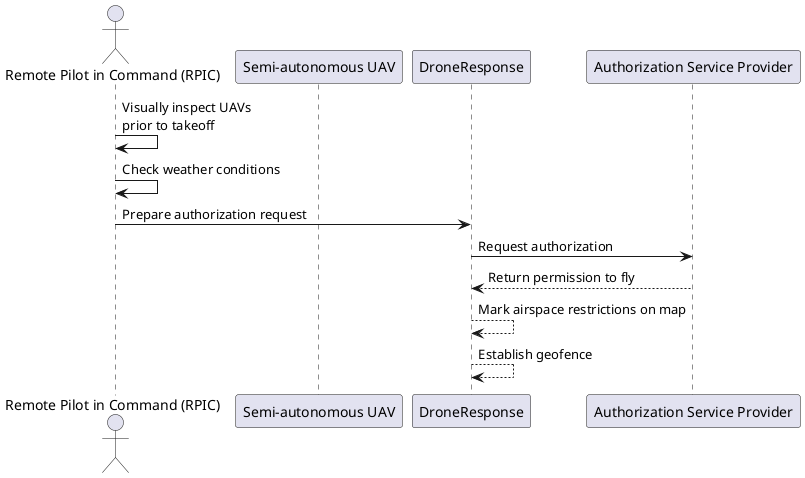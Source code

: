 @startuml "Flight Authorization Sequence Diagram"

actor "Remote Pilot in Command (RPIC)" as RPIC
participant "Semi-autonomous UAV" as UAV
participant "DroneResponse" as DR
participant "Authorization Service Provider" as ASP

RPIC -> RPIC: Visually inspect UAVs\nprior to takeoff
RPIC -> RPIC: Check weather conditions
RPIC -> DR: Prepare authorization request
DR -> ASP: Request authorization
ASP --> DR: Return permission to fly
DR --> DR: Mark airspace restrictions on map
DR --> DR: Establish geofence

@enduml
